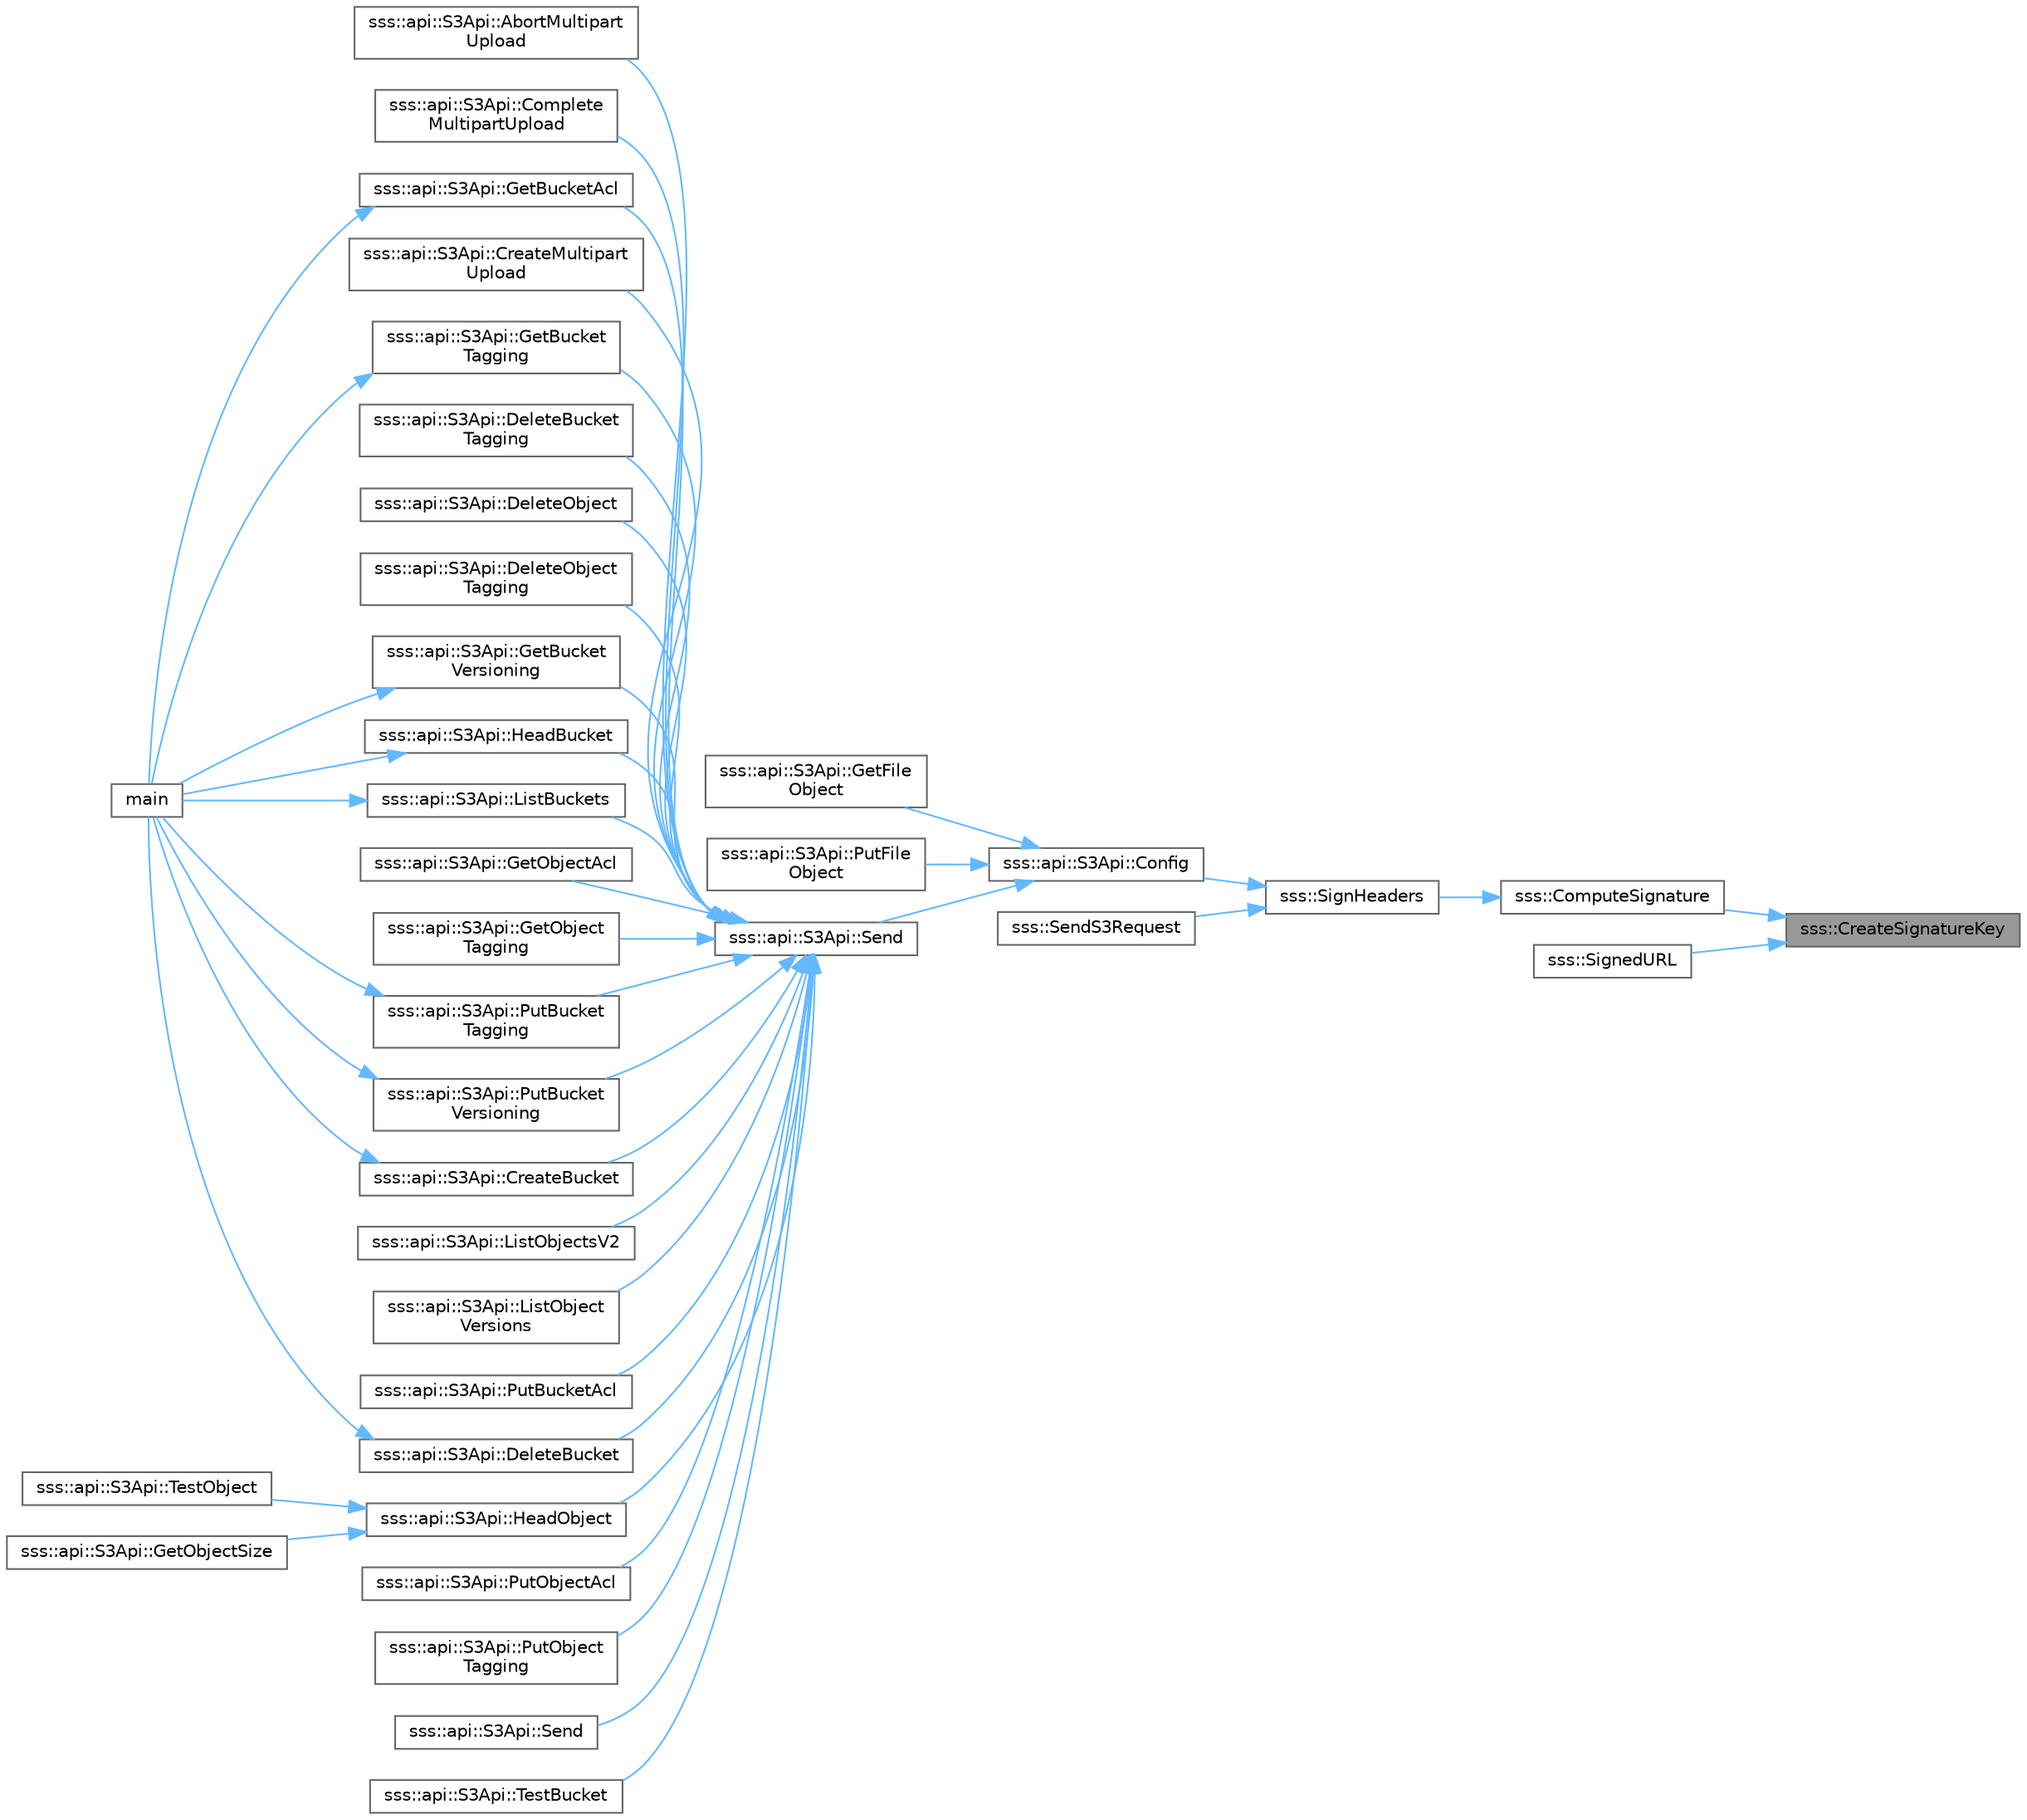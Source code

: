digraph "sss::CreateSignatureKey"
{
 // INTERACTIVE_SVG=YES
 // LATEX_PDF_SIZE
  bgcolor="transparent";
  edge [fontname=Helvetica,fontsize=10,labelfontname=Helvetica,labelfontsize=10];
  node [fontname=Helvetica,fontsize=10,shape=box,height=0.2,width=0.4];
  rankdir="RL";
  Node1 [id="Node000001",label="sss::CreateSignatureKey",height=0.2,width=0.4,color="gray40", fillcolor="grey60", style="filled", fontcolor="black",tooltip=" "];
  Node1 -> Node2 [id="edge1_Node000001_Node000002",dir="back",color="steelblue1",style="solid",tooltip=" "];
  Node2 [id="Node000002",label="sss::ComputeSignature",height=0.2,width=0.4,color="grey40", fillcolor="white", style="filled",URL="$group__Sign.html#ga532598da479904609d6c02e4c2a1311a",tooltip="Compute signature."];
  Node2 -> Node3 [id="edge2_Node000002_Node000003",dir="back",color="steelblue1",style="solid",tooltip=" "];
  Node3 [id="Node000003",label="sss::SignHeaders",height=0.2,width=0.4,color="grey40", fillcolor="white", style="filled",URL="$group__Sign.html#ga3ae8e18ef70752b7369fca66c40c526b",tooltip="Sign headers."];
  Node3 -> Node4 [id="edge3_Node000003_Node000004",dir="back",color="steelblue1",style="solid",tooltip=" "];
  Node4 [id="Node000004",label="sss::api::S3Api::Config",height=0.2,width=0.4,color="grey40", fillcolor="white", style="filled",URL="$classsss_1_1api_1_1S3Api.html#a840772746fbb0a79c161037da7b24a31",tooltip="Configure instance."];
  Node4 -> Node5 [id="edge4_Node000004_Node000005",dir="back",color="steelblue1",style="solid",tooltip=" "];
  Node5 [id="Node000005",label="sss::api::S3Api::GetFile\lObject",height=0.2,width=0.4,color="grey40", fillcolor="white", style="filled",URL="$classsss_1_1api_1_1S3Api.html#ac2848a787b6656ee031822a1ad698de4",tooltip="Download object into file."];
  Node4 -> Node6 [id="edge5_Node000004_Node000006",dir="back",color="steelblue1",style="solid",tooltip=" "];
  Node6 [id="Node000006",label="sss::api::S3Api::PutFile\lObject",height=0.2,width=0.4,color="grey40", fillcolor="white", style="filled",URL="$classsss_1_1api_1_1S3Api.html#ab7affe0834f5892b393e731783b7ccac",tooltip="Upload file to object."];
  Node4 -> Node7 [id="edge6_Node000004_Node000007",dir="back",color="steelblue1",style="solid",tooltip=" "];
  Node7 [id="Node000007",label="sss::api::S3Api::Send",height=0.2,width=0.4,color="grey40", fillcolor="white", style="filled",URL="$classsss_1_1api_1_1S3Api.html#ad09581bf28c4bbbcbb71b329959ec1ae",tooltip="Send request."];
  Node7 -> Node8 [id="edge7_Node000007_Node000008",dir="back",color="steelblue1",style="solid",tooltip=" "];
  Node8 [id="Node000008",label="sss::api::S3Api::AbortMultipart\lUpload",height=0.2,width=0.4,color="grey40", fillcolor="white", style="filled",URL="$classsss_1_1api_1_1S3Api.html#a4ea265566c3c4335ec01201cdc4410c6",tooltip="Abort multipart upload."];
  Node7 -> Node9 [id="edge8_Node000007_Node000009",dir="back",color="steelblue1",style="solid",tooltip=" "];
  Node9 [id="Node000009",label="sss::api::S3Api::Complete\lMultipartUpload",height=0.2,width=0.4,color="grey40", fillcolor="white", style="filled",URL="$classsss_1_1api_1_1S3Api.html#a98f999a216121118dd569c7ef0c28ff3",tooltip="Complete multipart upload."];
  Node7 -> Node10 [id="edge9_Node000007_Node000010",dir="back",color="steelblue1",style="solid",tooltip=" "];
  Node10 [id="Node000010",label="sss::api::S3Api::CreateBucket",height=0.2,width=0.4,color="grey40", fillcolor="white", style="filled",URL="$classsss_1_1api_1_1S3Api.html#abea2ccea14a042c7c0d4b2ce5266ea5f",tooltip="Create bucket."];
  Node10 -> Node11 [id="edge10_Node000010_Node000011",dir="back",color="steelblue1",style="solid",tooltip=" "];
  Node11 [id="Node000011",label="main",height=0.2,width=0.4,color="grey40", fillcolor="white", style="filled",URL="$bucket-test_8cpp.html#a3c04138a5bfe5d72780bb7e82a18e627",tooltip="Bucket tests."];
  Node7 -> Node12 [id="edge11_Node000007_Node000012",dir="back",color="steelblue1",style="solid",tooltip=" "];
  Node12 [id="Node000012",label="sss::api::S3Api::CreateMultipart\lUpload",height=0.2,width=0.4,color="grey40", fillcolor="white", style="filled",URL="$classsss_1_1api_1_1S3Api.html#a1796fafda3d90a4292a611ce1999433b",tooltip="Create multipart upload."];
  Node7 -> Node13 [id="edge12_Node000007_Node000013",dir="back",color="steelblue1",style="solid",tooltip=" "];
  Node13 [id="Node000013",label="sss::api::S3Api::DeleteBucket",height=0.2,width=0.4,color="grey40", fillcolor="white", style="filled",URL="$classsss_1_1api_1_1S3Api.html#a3d63825d1916e4ba3ca13122c7660603",tooltip="Delete bucket."];
  Node13 -> Node11 [id="edge13_Node000013_Node000011",dir="back",color="steelblue1",style="solid",tooltip=" "];
  Node7 -> Node14 [id="edge14_Node000007_Node000014",dir="back",color="steelblue1",style="solid",tooltip=" "];
  Node14 [id="Node000014",label="sss::api::S3Api::DeleteBucket\lTagging",height=0.2,width=0.4,color="grey40", fillcolor="white", style="filled",URL="$classsss_1_1api_1_1S3Api.html#a062a3a07fb8ade39db1e46426ff939d8",tooltip="Remove all tags from bucket."];
  Node7 -> Node15 [id="edge15_Node000007_Node000015",dir="back",color="steelblue1",style="solid",tooltip=" "];
  Node15 [id="Node000015",label="sss::api::S3Api::DeleteObject",height=0.2,width=0.4,color="grey40", fillcolor="white", style="filled",URL="$classsss_1_1api_1_1S3Api.html#ade1a193696061cfc0e6dff4a6975f8b3",tooltip="Delete object."];
  Node7 -> Node16 [id="edge16_Node000007_Node000016",dir="back",color="steelblue1",style="solid",tooltip=" "];
  Node16 [id="Node000016",label="sss::api::S3Api::DeleteObject\lTagging",height=0.2,width=0.4,color="grey40", fillcolor="white", style="filled",URL="$classsss_1_1api_1_1S3Api.html#a23419050019b63bc5548181344067f01",tooltip="Remove all tags from object."];
  Node7 -> Node17 [id="edge17_Node000007_Node000017",dir="back",color="steelblue1",style="solid",tooltip=" "];
  Node17 [id="Node000017",label="sss::api::S3Api::GetBucketAcl",height=0.2,width=0.4,color="grey40", fillcolor="white", style="filled",URL="$classsss_1_1api_1_1S3Api.html#a3b53152bf39143843a4033aa4a1b3fa0",tooltip=" "];
  Node17 -> Node11 [id="edge18_Node000017_Node000011",dir="back",color="steelblue1",style="solid",tooltip=" "];
  Node7 -> Node18 [id="edge19_Node000007_Node000018",dir="back",color="steelblue1",style="solid",tooltip=" "];
  Node18 [id="Node000018",label="sss::api::S3Api::GetBucket\lTagging",height=0.2,width=0.4,color="grey40", fillcolor="white", style="filled",URL="$classsss_1_1api_1_1S3Api.html#afdb9997dfbd29512cbfe8da9f0028cf8",tooltip="Return bucket tags."];
  Node18 -> Node11 [id="edge20_Node000018_Node000011",dir="back",color="steelblue1",style="solid",tooltip=" "];
  Node7 -> Node19 [id="edge21_Node000007_Node000019",dir="back",color="steelblue1",style="solid",tooltip=" "];
  Node19 [id="Node000019",label="sss::api::S3Api::GetBucket\lVersioning",height=0.2,width=0.4,color="grey40", fillcolor="white", style="filled",URL="$classsss_1_1api_1_1S3Api.html#a26387e640fa4d3c0715dc48f932ae410",tooltip="Retrieve versioning status."];
  Node19 -> Node11 [id="edge22_Node000019_Node000011",dir="back",color="steelblue1",style="solid",tooltip=" "];
  Node7 -> Node20 [id="edge23_Node000007_Node000020",dir="back",color="steelblue1",style="solid",tooltip=" "];
  Node20 [id="Node000020",label="sss::api::S3Api::GetObjectAcl",height=0.2,width=0.4,color="grey40", fillcolor="white", style="filled",URL="$classsss_1_1api_1_1S3Api.html#ae548966dc38f328fc45ee1500f5caf5b",tooltip="Return bucket's Access Control List."];
  Node7 -> Node21 [id="edge24_Node000007_Node000021",dir="back",color="steelblue1",style="solid",tooltip=" "];
  Node21 [id="Node000021",label="sss::api::S3Api::GetObject\lTagging",height=0.2,width=0.4,color="grey40", fillcolor="white", style="filled",URL="$classsss_1_1api_1_1S3Api.html#aceb12e50a72a7b9b3ca460c23671c586",tooltip="Return object tags."];
  Node7 -> Node22 [id="edge25_Node000007_Node000022",dir="back",color="steelblue1",style="solid",tooltip=" "];
  Node22 [id="Node000022",label="sss::api::S3Api::HeadBucket",height=0.2,width=0.4,color="grey40", fillcolor="white", style="filled",URL="$classsss_1_1api_1_1S3Api.html#aa4a2b1cc2c89a52d1aa89e571b785db2",tooltip=" "];
  Node22 -> Node11 [id="edge26_Node000022_Node000011",dir="back",color="steelblue1",style="solid",tooltip=" "];
  Node7 -> Node23 [id="edge27_Node000007_Node000023",dir="back",color="steelblue1",style="solid",tooltip=" "];
  Node23 [id="Node000023",label="sss::api::S3Api::HeadObject",height=0.2,width=0.4,color="grey40", fillcolor="white", style="filled",URL="$classsss_1_1api_1_1S3Api.html#a0382afb5f4a42d477af76ea322324ddd",tooltip="Send HeadObject request."];
  Node23 -> Node24 [id="edge28_Node000023_Node000024",dir="back",color="steelblue1",style="solid",tooltip=" "];
  Node24 [id="Node000024",label="sss::api::S3Api::GetObjectSize",height=0.2,width=0.4,color="grey40", fillcolor="white", style="filled",URL="$classsss_1_1api_1_1S3Api.html#ae6a826615a079564b77bb680b6b75a34",tooltip="Return object size."];
  Node23 -> Node25 [id="edge29_Node000023_Node000025",dir="back",color="steelblue1",style="solid",tooltip=" "];
  Node25 [id="Node000025",label="sss::api::S3Api::TestObject",height=0.2,width=0.4,color="grey40", fillcolor="white", style="filled",URL="$classsss_1_1api_1_1S3Api.html#aa3f7a3001bdad58c7b0c04cbd0dc3236",tooltip="Check if key exists."];
  Node7 -> Node26 [id="edge30_Node000007_Node000026",dir="back",color="steelblue1",style="solid",tooltip=" "];
  Node26 [id="Node000026",label="sss::api::S3Api::ListBuckets",height=0.2,width=0.4,color="grey40", fillcolor="white", style="filled",URL="$classsss_1_1api_1_1S3Api.html#a81e30673c06b609a2ee6e6bfd9130ca6",tooltip="List buckets."];
  Node26 -> Node11 [id="edge31_Node000026_Node000011",dir="back",color="steelblue1",style="solid",tooltip=" "];
  Node7 -> Node27 [id="edge32_Node000007_Node000027",dir="back",color="steelblue1",style="solid",tooltip=" "];
  Node27 [id="Node000027",label="sss::api::S3Api::ListObjectsV2",height=0.2,width=0.4,color="grey40", fillcolor="white", style="filled",URL="$classsss_1_1api_1_1S3Api.html#a3f00f611cd210a58ac6e8c0555984433",tooltip="List objects by sending a ListObjectsV2 request."];
  Node7 -> Node28 [id="edge33_Node000007_Node000028",dir="back",color="steelblue1",style="solid",tooltip=" "];
  Node28 [id="Node000028",label="sss::api::S3Api::ListObject\lVersions",height=0.2,width=0.4,color="grey40", fillcolor="white", style="filled",URL="$classsss_1_1api_1_1S3Api.html#a9695a76eb84d3e52800d037f1ef391aa",tooltip="Return all versions and delete markers for object."];
  Node7 -> Node29 [id="edge34_Node000007_Node000029",dir="back",color="steelblue1",style="solid",tooltip=" "];
  Node29 [id="Node000029",label="sss::api::S3Api::PutBucketAcl",height=0.2,width=0.4,color="grey40", fillcolor="white", style="filled",URL="$classsss_1_1api_1_1S3Api.html#aa35e9b1cc7661cd9bb0d5f2de6cbbc7d",tooltip="Set Access Control Policy for bucket."];
  Node7 -> Node30 [id="edge35_Node000007_Node000030",dir="back",color="steelblue1",style="solid",tooltip=" "];
  Node30 [id="Node000030",label="sss::api::S3Api::PutBucket\lTagging",height=0.2,width=0.4,color="grey40", fillcolor="white", style="filled",URL="$classsss_1_1api_1_1S3Api.html#ae0b480d21933d41f7ca992ca5abe3091",tooltip="Tag bucket."];
  Node30 -> Node11 [id="edge36_Node000030_Node000011",dir="back",color="steelblue1",style="solid",tooltip=" "];
  Node7 -> Node31 [id="edge37_Node000007_Node000031",dir="back",color="steelblue1",style="solid",tooltip=" "];
  Node31 [id="Node000031",label="sss::api::S3Api::PutBucket\lVersioning",height=0.2,width=0.4,color="grey40", fillcolor="white", style="filled",URL="$classsss_1_1api_1_1S3Api.html#a11f96e3a1f9487688c824fea1831fe71",tooltip="Enable bucket versioning."];
  Node31 -> Node11 [id="edge38_Node000031_Node000011",dir="back",color="steelblue1",style="solid",tooltip=" "];
  Node7 -> Node32 [id="edge39_Node000007_Node000032",dir="back",color="steelblue1",style="solid",tooltip=" "];
  Node32 [id="Node000032",label="sss::api::S3Api::PutObjectAcl",height=0.2,width=0.4,color="grey40", fillcolor="white", style="filled",URL="$classsss_1_1api_1_1S3Api.html#a2cc08fb777cfc4d24c40bea1cde967e7",tooltip="Set Access Control Policy."];
  Node7 -> Node33 [id="edge40_Node000007_Node000033",dir="back",color="steelblue1",style="solid",tooltip=" "];
  Node33 [id="Node000033",label="sss::api::S3Api::PutObject\lTagging",height=0.2,width=0.4,color="grey40", fillcolor="white", style="filled",URL="$classsss_1_1api_1_1S3Api.html#ac098e2619080dde98a75b71af8f66eef",tooltip="Set object tags."];
  Node7 -> Node34 [id="edge41_Node000007_Node000034",dir="back",color="steelblue1",style="solid",tooltip=" "];
  Node34 [id="Node000034",label="sss::api::S3Api::Send",height=0.2,width=0.4,color="grey40", fillcolor="white", style="filled",URL="$classsss_1_1api_1_1S3Api.html#a0473917e4d25a4a6fca40d097e4299d6",tooltip=" "];
  Node7 -> Node35 [id="edge42_Node000007_Node000035",dir="back",color="steelblue1",style="solid",tooltip=" "];
  Node35 [id="Node000035",label="sss::api::S3Api::TestBucket",height=0.2,width=0.4,color="grey40", fillcolor="white", style="filled",URL="$classsss_1_1api_1_1S3Api.html#a23223ee1fb701c55af2d942dbf261ae2",tooltip="Check if bucket exist."];
  Node3 -> Node36 [id="edge43_Node000003_Node000036",dir="back",color="steelblue1",style="solid",tooltip=" "];
  Node36 [id="Node000036",label="sss::SendS3Request",height=0.2,width=0.4,color="grey40", fillcolor="white", style="filled",URL="$group__S3Client.html#gaba88d66bdabd9d5d15bc07a3ce387c50",tooltip="Send S3 request to endpoint."];
  Node1 -> Node37 [id="edge44_Node000001_Node000037",dir="back",color="steelblue1",style="solid",tooltip=" "];
  Node37 [id="Node000037",label="sss::SignedURL",height=0.2,width=0.4,color="grey40", fillcolor="white", style="filled",URL="$group__Sign.html#ga4673984e16f07dfa7481af910969beb5",tooltip="Generate presigned URL."];
}
